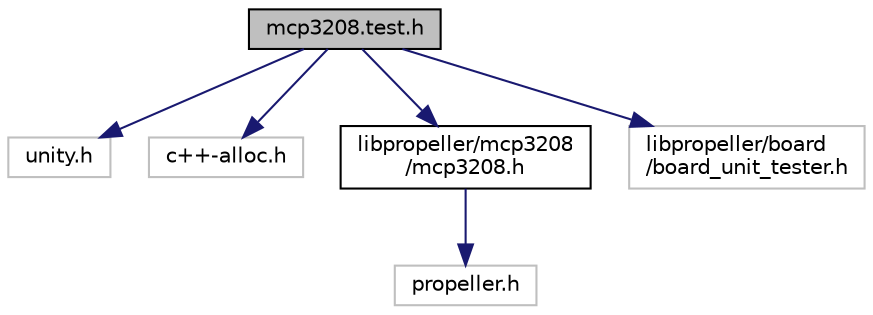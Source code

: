digraph "mcp3208.test.h"
{
  edge [fontname="Helvetica",fontsize="10",labelfontname="Helvetica",labelfontsize="10"];
  node [fontname="Helvetica",fontsize="10",shape=record];
  Node1 [label="mcp3208.test.h",height=0.2,width=0.4,color="black", fillcolor="grey75", style="filled" fontcolor="black"];
  Node1 -> Node2 [color="midnightblue",fontsize="10",style="solid",fontname="Helvetica"];
  Node2 [label="unity.h",height=0.2,width=0.4,color="grey75", fillcolor="white", style="filled"];
  Node1 -> Node3 [color="midnightblue",fontsize="10",style="solid",fontname="Helvetica"];
  Node3 [label="c++-alloc.h",height=0.2,width=0.4,color="grey75", fillcolor="white", style="filled"];
  Node1 -> Node4 [color="midnightblue",fontsize="10",style="solid",fontname="Helvetica"];
  Node4 [label="libpropeller/mcp3208\l/mcp3208.h",height=0.2,width=0.4,color="black", fillcolor="white", style="filled",URL="$mcp3208_8h.html"];
  Node4 -> Node5 [color="midnightblue",fontsize="10",style="solid",fontname="Helvetica"];
  Node5 [label="propeller.h",height=0.2,width=0.4,color="grey75", fillcolor="white", style="filled"];
  Node1 -> Node6 [color="midnightblue",fontsize="10",style="solid",fontname="Helvetica"];
  Node6 [label="libpropeller/board\l/board_unit_tester.h",height=0.2,width=0.4,color="grey75", fillcolor="white", style="filled"];
}
